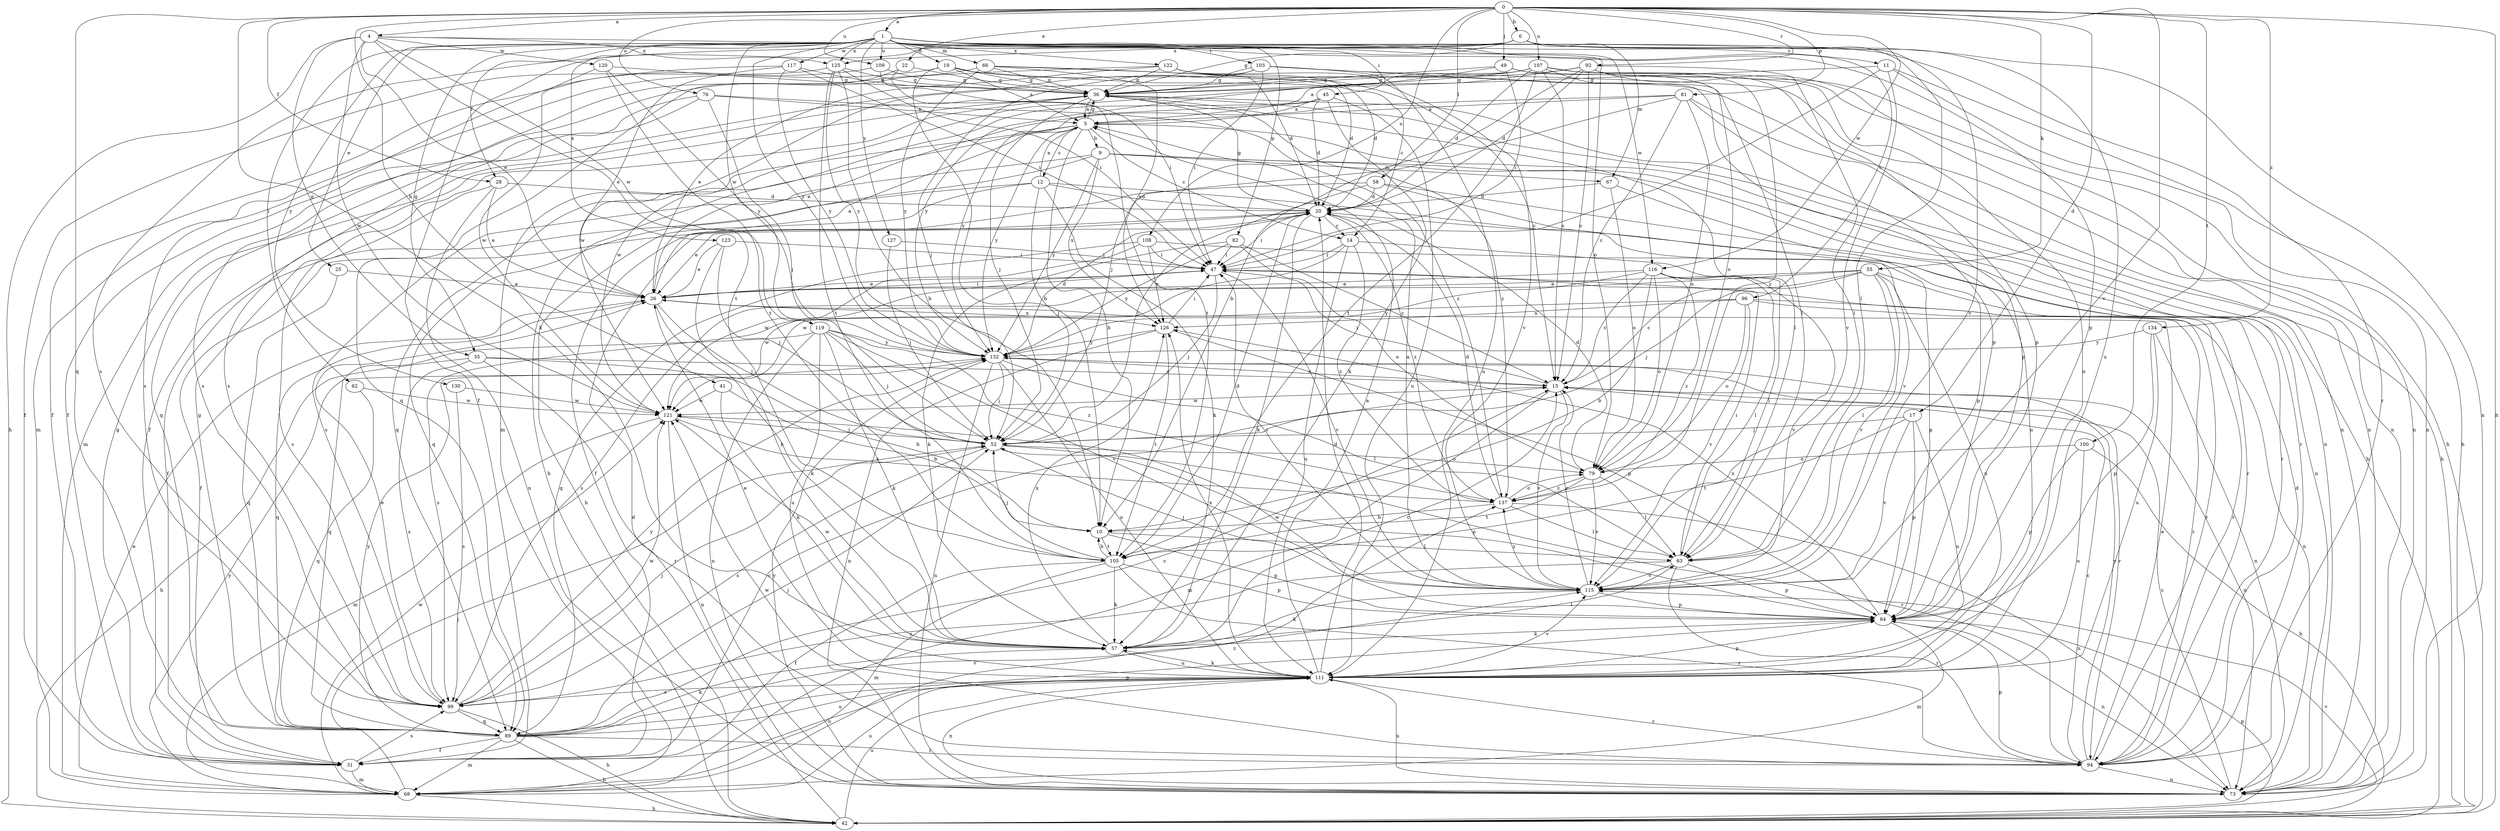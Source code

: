 strict digraph  {
0;
1;
4;
5;
6;
9;
10;
11;
12;
14;
15;
17;
19;
20;
22;
25;
26;
28;
31;
35;
36;
41;
42;
45;
47;
49;
52;
55;
57;
58;
62;
63;
66;
67;
68;
73;
76;
79;
81;
82;
84;
89;
92;
94;
96;
99;
100;
103;
105;
107;
108;
109;
111;
115;
116;
117;
119;
120;
121;
122;
123;
125;
126;
127;
130;
132;
134;
137;
0 -> 1  [label=a];
0 -> 4  [label=a];
0 -> 6  [label=b];
0 -> 17  [label=d];
0 -> 22  [label=e];
0 -> 28  [label=f];
0 -> 41  [label=h];
0 -> 42  [label=h];
0 -> 49  [label=j];
0 -> 55  [label=k];
0 -> 57  [label=k];
0 -> 58  [label=l];
0 -> 76  [label=o];
0 -> 81  [label=p];
0 -> 89  [label=q];
0 -> 92  [label=r];
0 -> 100  [label=t];
0 -> 107  [label=u];
0 -> 108  [label=u];
0 -> 109  [label=u];
0 -> 115  [label=v];
0 -> 116  [label=w];
0 -> 134  [label=z];
1 -> 11  [label=c];
1 -> 19  [label=d];
1 -> 25  [label=e];
1 -> 28  [label=f];
1 -> 35  [label=g];
1 -> 45  [label=i];
1 -> 62  [label=l];
1 -> 63  [label=l];
1 -> 66  [label=m];
1 -> 79  [label=o];
1 -> 82  [label=p];
1 -> 94  [label=r];
1 -> 96  [label=s];
1 -> 103  [label=t];
1 -> 109  [label=u];
1 -> 116  [label=w];
1 -> 117  [label=w];
1 -> 119  [label=w];
1 -> 122  [label=x];
1 -> 123  [label=x];
1 -> 125  [label=x];
1 -> 127  [label=y];
1 -> 130  [label=y];
1 -> 132  [label=y];
4 -> 26  [label=e];
4 -> 35  [label=g];
4 -> 42  [label=h];
4 -> 84  [label=p];
4 -> 105  [label=t];
4 -> 119  [label=w];
4 -> 120  [label=w];
4 -> 121  [label=w];
4 -> 125  [label=x];
5 -> 9  [label=b];
5 -> 10  [label=b];
5 -> 12  [label=c];
5 -> 14  [label=c];
5 -> 36  [label=g];
5 -> 42  [label=h];
5 -> 89  [label=q];
5 -> 94  [label=r];
5 -> 132  [label=y];
6 -> 31  [label=f];
6 -> 36  [label=g];
6 -> 67  [label=m];
6 -> 73  [label=n];
6 -> 99  [label=s];
6 -> 111  [label=u];
6 -> 115  [label=v];
6 -> 125  [label=x];
9 -> 67  [label=m];
9 -> 73  [label=n];
9 -> 89  [label=q];
9 -> 94  [label=r];
9 -> 99  [label=s];
9 -> 126  [label=x];
9 -> 132  [label=y];
10 -> 63  [label=l];
10 -> 84  [label=p];
10 -> 105  [label=t];
11 -> 36  [label=g];
11 -> 42  [label=h];
11 -> 47  [label=i];
11 -> 73  [label=n];
11 -> 115  [label=v];
12 -> 5  [label=a];
12 -> 20  [label=d];
12 -> 31  [label=f];
12 -> 42  [label=h];
12 -> 52  [label=j];
12 -> 57  [label=k];
12 -> 94  [label=r];
14 -> 47  [label=i];
14 -> 63  [label=l];
14 -> 111  [label=u];
14 -> 121  [label=w];
14 -> 137  [label=z];
15 -> 47  [label=i];
15 -> 68  [label=m];
15 -> 73  [label=n];
15 -> 115  [label=v];
15 -> 121  [label=w];
17 -> 52  [label=j];
17 -> 84  [label=p];
17 -> 105  [label=t];
17 -> 111  [label=u];
17 -> 115  [label=v];
19 -> 5  [label=a];
19 -> 10  [label=b];
19 -> 14  [label=c];
19 -> 20  [label=d];
19 -> 36  [label=g];
19 -> 68  [label=m];
20 -> 14  [label=c];
20 -> 26  [label=e];
20 -> 31  [label=f];
20 -> 36  [label=g];
20 -> 47  [label=i];
20 -> 57  [label=k];
20 -> 137  [label=z];
22 -> 36  [label=g];
22 -> 89  [label=q];
22 -> 105  [label=t];
25 -> 26  [label=e];
25 -> 89  [label=q];
26 -> 5  [label=a];
26 -> 47  [label=i];
26 -> 52  [label=j];
26 -> 57  [label=k];
26 -> 89  [label=q];
26 -> 126  [label=x];
28 -> 20  [label=d];
28 -> 26  [label=e];
28 -> 73  [label=n];
28 -> 99  [label=s];
31 -> 15  [label=c];
31 -> 36  [label=g];
31 -> 68  [label=m];
31 -> 99  [label=s];
31 -> 111  [label=u];
35 -> 10  [label=b];
35 -> 15  [label=c];
35 -> 42  [label=h];
35 -> 94  [label=r];
35 -> 99  [label=s];
36 -> 5  [label=a];
36 -> 31  [label=f];
36 -> 42  [label=h];
36 -> 52  [label=j];
36 -> 63  [label=l];
36 -> 73  [label=n];
36 -> 137  [label=z];
41 -> 10  [label=b];
41 -> 57  [label=k];
41 -> 121  [label=w];
42 -> 20  [label=d];
42 -> 84  [label=p];
42 -> 111  [label=u];
42 -> 115  [label=v];
45 -> 5  [label=a];
45 -> 20  [label=d];
45 -> 57  [label=k];
45 -> 111  [label=u];
45 -> 121  [label=w];
45 -> 132  [label=y];
47 -> 26  [label=e];
47 -> 52  [label=j];
47 -> 94  [label=r];
47 -> 115  [label=v];
47 -> 121  [label=w];
49 -> 36  [label=g];
49 -> 47  [label=i];
49 -> 63  [label=l];
49 -> 111  [label=u];
49 -> 132  [label=y];
52 -> 79  [label=o];
52 -> 84  [label=p];
52 -> 94  [label=r];
52 -> 99  [label=s];
55 -> 15  [label=c];
55 -> 26  [label=e];
55 -> 52  [label=j];
55 -> 63  [label=l];
55 -> 94  [label=r];
55 -> 99  [label=s];
55 -> 111  [label=u];
55 -> 115  [label=v];
57 -> 15  [label=c];
57 -> 63  [label=l];
57 -> 111  [label=u];
57 -> 121  [label=w];
57 -> 126  [label=x];
58 -> 20  [label=d];
58 -> 31  [label=f];
58 -> 52  [label=j];
58 -> 111  [label=u];
58 -> 115  [label=v];
62 -> 89  [label=q];
62 -> 121  [label=w];
63 -> 47  [label=i];
63 -> 84  [label=p];
63 -> 94  [label=r];
63 -> 99  [label=s];
63 -> 115  [label=v];
66 -> 15  [label=c];
66 -> 20  [label=d];
66 -> 36  [label=g];
66 -> 99  [label=s];
66 -> 126  [label=x];
66 -> 132  [label=y];
67 -> 20  [label=d];
67 -> 79  [label=o];
67 -> 84  [label=p];
68 -> 26  [label=e];
68 -> 42  [label=h];
68 -> 52  [label=j];
68 -> 111  [label=u];
68 -> 121  [label=w];
68 -> 132  [label=y];
68 -> 137  [label=z];
73 -> 15  [label=c];
73 -> 111  [label=u];
73 -> 132  [label=y];
76 -> 5  [label=a];
76 -> 52  [label=j];
76 -> 68  [label=m];
76 -> 89  [label=q];
76 -> 137  [label=z];
79 -> 20  [label=d];
79 -> 63  [label=l];
79 -> 105  [label=t];
79 -> 115  [label=v];
79 -> 137  [label=z];
81 -> 5  [label=a];
81 -> 15  [label=c];
81 -> 26  [label=e];
81 -> 42  [label=h];
81 -> 52  [label=j];
81 -> 79  [label=o];
81 -> 84  [label=p];
82 -> 15  [label=c];
82 -> 47  [label=i];
82 -> 57  [label=k];
82 -> 79  [label=o];
82 -> 132  [label=y];
84 -> 57  [label=k];
84 -> 68  [label=m];
84 -> 73  [label=n];
84 -> 121  [label=w];
84 -> 126  [label=x];
89 -> 15  [label=c];
89 -> 31  [label=f];
89 -> 36  [label=g];
89 -> 42  [label=h];
89 -> 52  [label=j];
89 -> 57  [label=k];
89 -> 68  [label=m];
89 -> 84  [label=p];
89 -> 94  [label=r];
89 -> 111  [label=u];
89 -> 115  [label=v];
89 -> 132  [label=y];
92 -> 5  [label=a];
92 -> 10  [label=b];
92 -> 15  [label=c];
92 -> 20  [label=d];
92 -> 36  [label=g];
92 -> 42  [label=h];
92 -> 63  [label=l];
92 -> 73  [label=n];
94 -> 15  [label=c];
94 -> 20  [label=d];
94 -> 26  [label=e];
94 -> 73  [label=n];
94 -> 84  [label=p];
94 -> 121  [label=w];
94 -> 132  [label=y];
96 -> 73  [label=n];
96 -> 79  [label=o];
96 -> 94  [label=r];
96 -> 99  [label=s];
96 -> 115  [label=v];
96 -> 126  [label=x];
99 -> 26  [label=e];
99 -> 42  [label=h];
99 -> 52  [label=j];
99 -> 89  [label=q];
99 -> 121  [label=w];
99 -> 132  [label=y];
100 -> 42  [label=h];
100 -> 79  [label=o];
100 -> 84  [label=p];
100 -> 111  [label=u];
103 -> 36  [label=g];
103 -> 47  [label=i];
103 -> 52  [label=j];
103 -> 68  [label=m];
103 -> 73  [label=n];
103 -> 84  [label=p];
103 -> 111  [label=u];
105 -> 10  [label=b];
105 -> 20  [label=d];
105 -> 31  [label=f];
105 -> 52  [label=j];
105 -> 57  [label=k];
105 -> 68  [label=m];
105 -> 84  [label=p];
105 -> 94  [label=r];
107 -> 15  [label=c];
107 -> 20  [label=d];
107 -> 36  [label=g];
107 -> 73  [label=n];
107 -> 79  [label=o];
107 -> 84  [label=p];
107 -> 99  [label=s];
107 -> 105  [label=t];
107 -> 121  [label=w];
107 -> 137  [label=z];
108 -> 47  [label=i];
108 -> 84  [label=p];
108 -> 89  [label=q];
108 -> 121  [label=w];
108 -> 126  [label=x];
109 -> 31  [label=f];
109 -> 36  [label=g];
109 -> 47  [label=i];
111 -> 5  [label=a];
111 -> 20  [label=d];
111 -> 26  [label=e];
111 -> 57  [label=k];
111 -> 73  [label=n];
111 -> 84  [label=p];
111 -> 94  [label=r];
111 -> 99  [label=s];
111 -> 115  [label=v];
111 -> 126  [label=x];
115 -> 5  [label=a];
115 -> 15  [label=c];
115 -> 47  [label=i];
115 -> 52  [label=j];
115 -> 57  [label=k];
115 -> 84  [label=p];
115 -> 137  [label=z];
116 -> 10  [label=b];
116 -> 15  [label=c];
116 -> 26  [label=e];
116 -> 63  [label=l];
116 -> 79  [label=o];
116 -> 115  [label=v];
116 -> 132  [label=y];
116 -> 137  [label=z];
117 -> 26  [label=e];
117 -> 36  [label=g];
117 -> 47  [label=i];
117 -> 99  [label=s];
117 -> 132  [label=y];
119 -> 52  [label=j];
119 -> 57  [label=k];
119 -> 73  [label=n];
119 -> 89  [label=q];
119 -> 111  [label=u];
119 -> 115  [label=v];
119 -> 132  [label=y];
119 -> 137  [label=z];
120 -> 36  [label=g];
120 -> 105  [label=t];
120 -> 121  [label=w];
120 -> 132  [label=y];
121 -> 52  [label=j];
121 -> 68  [label=m];
121 -> 73  [label=n];
121 -> 137  [label=z];
122 -> 20  [label=d];
122 -> 26  [label=e];
122 -> 31  [label=f];
122 -> 36  [label=g];
122 -> 73  [label=n];
122 -> 115  [label=v];
123 -> 26  [label=e];
123 -> 47  [label=i];
123 -> 52  [label=j];
123 -> 57  [label=k];
125 -> 10  [label=b];
125 -> 31  [label=f];
125 -> 36  [label=g];
125 -> 47  [label=i];
125 -> 105  [label=t];
125 -> 132  [label=y];
126 -> 47  [label=i];
126 -> 73  [label=n];
126 -> 84  [label=p];
126 -> 105  [label=t];
126 -> 132  [label=y];
127 -> 47  [label=i];
127 -> 52  [label=j];
130 -> 99  [label=s];
130 -> 121  [label=w];
132 -> 15  [label=c];
132 -> 20  [label=d];
132 -> 52  [label=j];
132 -> 63  [label=l];
132 -> 73  [label=n];
132 -> 94  [label=r];
132 -> 111  [label=u];
134 -> 73  [label=n];
134 -> 84  [label=p];
134 -> 111  [label=u];
134 -> 132  [label=y];
137 -> 10  [label=b];
137 -> 20  [label=d];
137 -> 63  [label=l];
137 -> 73  [label=n];
137 -> 79  [label=o];
}
